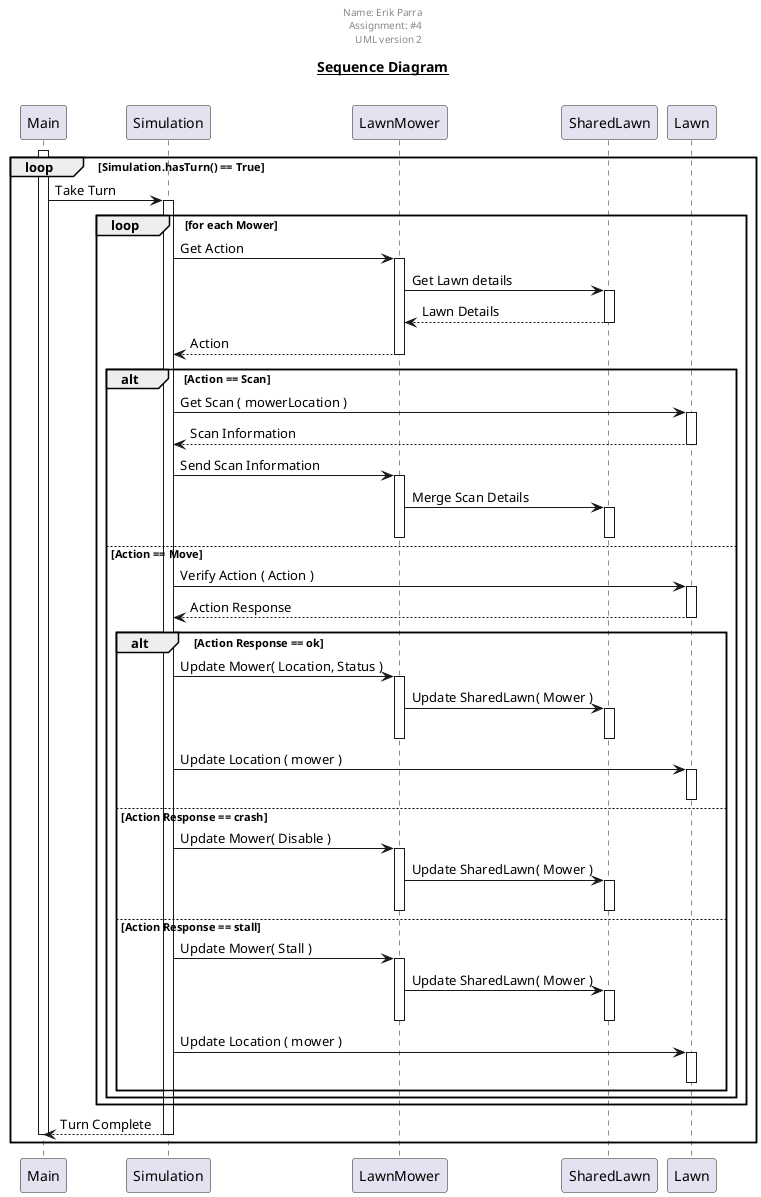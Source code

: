 @startuml

skinparam classAttributeIconSize 0
'hide circle

title __Sequence Diagram__\n

center header
Name: Erik Parra
Assignment: #4
UML version 2
end header


loop Simulation.hasTurn() == True
    activate Main
    Main -> Simulation : Take Turn
    loop for each Mower

        activate Simulation
        Simulation -> LawnMower: Get Action
        activate LawnMower
        LawnMower -> SharedLawn : Get Lawn details
        activate SharedLawn
        SharedLawn --> LawnMower : Lawn Details
        deactivate SharedLawn
        LawnMower --> Simulation: Action
        deactivate LawnMower

        alt Action == Scan
            Simulation -> Lawn : Get Scan ( mowerLocation )
            activate Lawn
            Lawn --> Simulation : Scan Information
            deactivate Lawn
            Simulation -> LawnMower : Send Scan Information
            activate LawnMower
            LawnMower -> SharedLawn : Merge Scan Details
            activate SharedLawn
            deactivate SharedLawn
            deactivate LawnMower
        else Action == Move
            Simulation -> Lawn : Verify Action ( Action )
            activate Lawn
            Lawn --> Simulation : Action Response
            deactivate Lawn

            alt Action Response == ok
                Simulation -> LawnMower : Update Mower( Location, Status )
                activate LawnMower
                LawnMower -> SharedLawn : Update SharedLawn( Mower )
                activate SharedLawn
                deactivate SharedLawn
                deactivate LawnMower
                Simulation -> Lawn : Update Location ( mower )
                activate Lawn
                deactivate Lawn
            else Action Response == crash
                Simulation -> LawnMower : Update Mower( Disable )
                activate LawnMower
                LawnMower -> SharedLawn : Update SharedLawn( Mower )
                activate SharedLawn
                deactivate SharedLawn
                deactivate LawnMower
            else Action Response == stall
                Simulation -> LawnMower : Update Mower( Stall )
                activate LawnMower
                LawnMower -> SharedLawn : Update SharedLawn( Mower )
                activate SharedLawn
                deactivate SharedLawn
                deactivate LawnMower
                Simulation -> Lawn : Update Location ( mower )
                activate Lawn
                deactivate Lawn
            end
        end
    end

    Simulation --> Main : Turn Complete
    deactivate Simulation
    deactivate Main
end

@enduml
